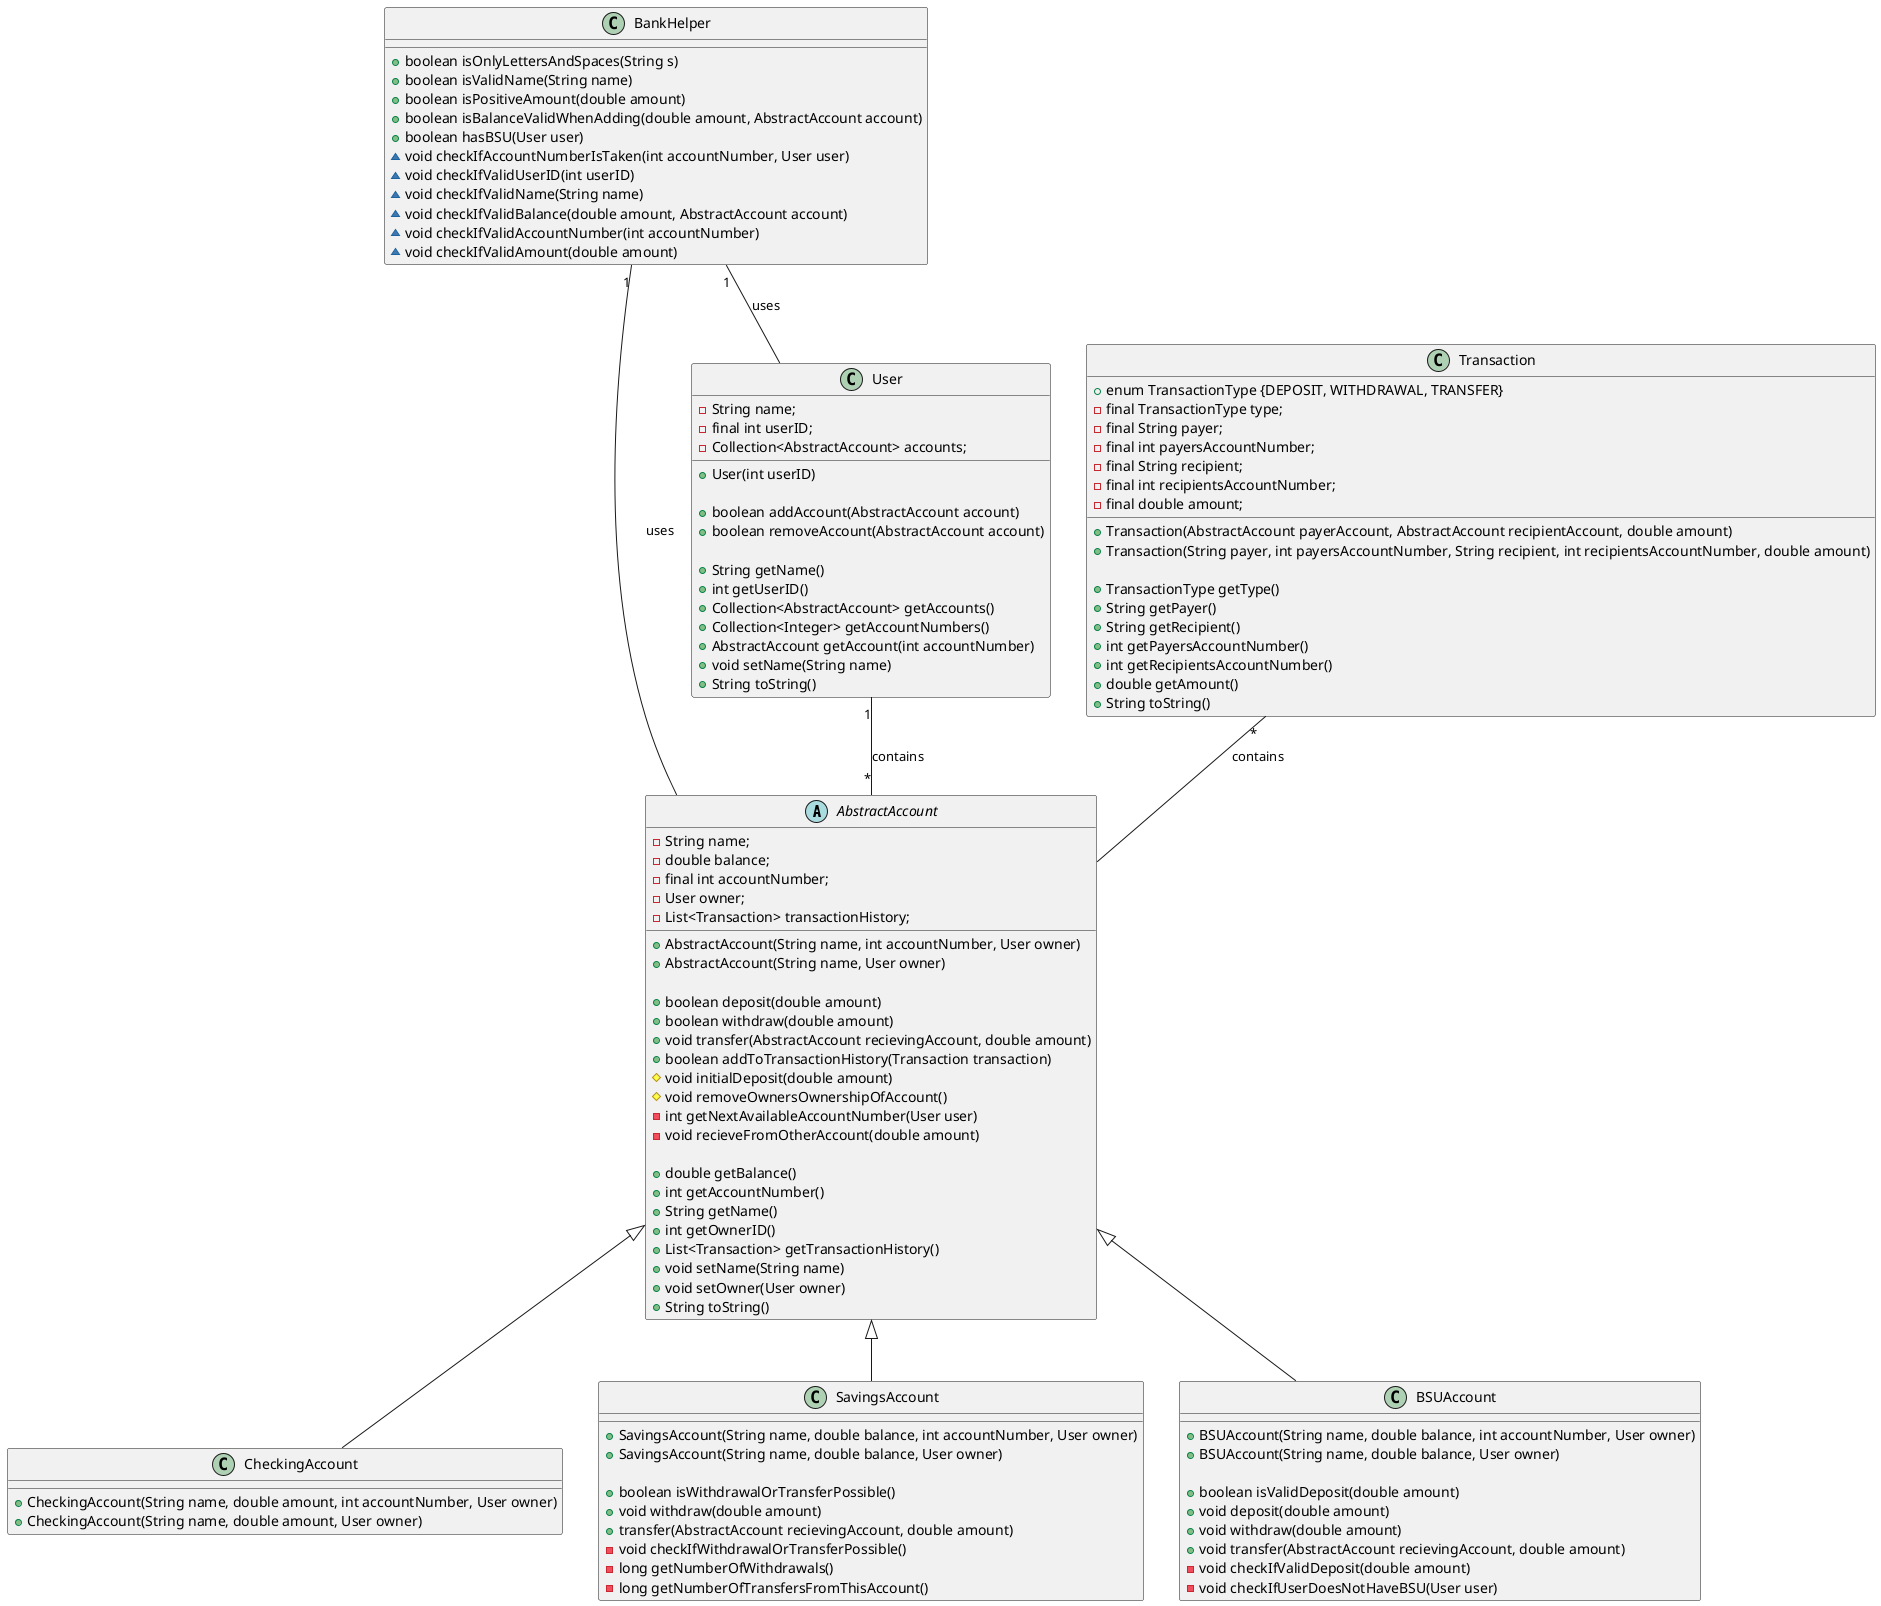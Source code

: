 /' Ulike definisjoner og typer blir spesifisert i diagrammene med spesielle tegn før navnet. 
- : Der en variabel blir definert private. I en png fil blir dette visualisert med en tom rød firkant.
+ : Der en variabel blir definert public. I en png fil blir dette visualisert med en tom grønn sirkel.
# : Der en variabel blir definert protected. I en png fil blir dette visualisert med en tom gul diamant.
~ : Der en variabel blir definert static. I en png fil blir dette visualisert med en tom blå trekant.
- : Der en funksjon blir definert private. I en png fil blir dette visualisert med en full rød firkant.
+ : Der en funksjon blir definert public. I en png fil blir dette visualisert med en full grønn sirkel.
# : Der en funksjon blir definert protected. I en png fil blir dette visualisert med en full gul diamant.
~ : Der en funksjon blir definert static. I en png fil blir dette visualisert med en full blå trekant.
'/


@startuml

abstract class AbstractAccount {
    - String name;
    - double balance;
    - final int accountNumber;
    - User owner;
    - List<Transaction> transactionHistory;
    
    + AbstractAccount(String name, int accountNumber, User owner)
    + AbstractAccount(String name, User owner)
    
    + boolean deposit(double amount)
    + boolean withdraw(double amount)
    + void transfer(AbstractAccount recievingAccount, double amount)
    + boolean addToTransactionHistory(Transaction transaction)
    # void initialDeposit(double amount)
    # void removeOwnersOwnershipOfAccount()
    - int getNextAvailableAccountNumber(User user)
    - void recieveFromOtherAccount(double amount)
    
    + double getBalance()
    + int getAccountNumber()
    + String getName()
    + int getOwnerID()
    + List<Transaction> getTransactionHistory()
    + void setName(String name)
    + void setOwner(User owner)
    + String toString()
}

class CheckingAccount {
    + CheckingAccount(String name, double amount, int accountNumber, User owner)
    + CheckingAccount(String name, double amount, User owner)
}

class SavingsAccount {
    + SavingsAccount(String name, double balance, int accountNumber, User owner)
    + SavingsAccount(String name, double balance, User owner)
    
    + boolean isWithdrawalOrTransferPossible()
    + void withdraw(double amount)
    + transfer(AbstractAccount recievingAccount, double amount)
    - void checkIfWithdrawalOrTransferPossible()
    - long getNumberOfWithdrawals()
    - long getNumberOfTransfersFromThisAccount()
}

class BSUAccount {
    + BSUAccount(String name, double balance, int accountNumber, User owner)
    + BSUAccount(String name, double balance, User owner)
    
    + boolean isValidDeposit(double amount)
    + void deposit(double amount)
    + void withdraw(double amount)
    + void transfer(AbstractAccount recievingAccount, double amount)
    - void checkIfValidDeposit(double amount)
    - void checkIfUserDoesNotHaveBSU(User user)
}

class User {
    - String name;
    - final int userID;
    - Collection<AbstractAccount> accounts;
    
    + User(int userID)
    
    + boolean addAccount(AbstractAccount account)
    + boolean removeAccount(AbstractAccount account)
    
    + String getName()
    + int getUserID()
    + Collection<AbstractAccount> getAccounts()
    + Collection<Integer> getAccountNumbers()
    + AbstractAccount getAccount(int accountNumber)
    + void setName(String name)
    + String toString()

}

class Transaction {
    + enum TransactionType {DEPOSIT, WITHDRAWAL, TRANSFER}
    - final TransactionType type;
    - final String payer;
    - final int payersAccountNumber;
    - final String recipient;
    - final int recipientsAccountNumber;
    - final double amount;
    
    + Transaction(AbstractAccount payerAccount, AbstractAccount recipientAccount, double amount)
    + Transaction(String payer, int payersAccountNumber, String recipient, int recipientsAccountNumber, double amount)
    
    + TransactionType getType()
    + String getPayer()
    + String getRecipient()
    + int getPayersAccountNumber()
    + int getRecipientsAccountNumber()
    + double getAmount()
    + String toString()
}

class BankHelper {
    + boolean isOnlyLettersAndSpaces(String s)
    + boolean isValidName(String name)
    + boolean isPositiveAmount(double amount)
    + boolean isBalanceValidWhenAdding(double amount, AbstractAccount account)
    + boolean hasBSU(User user)
    ~ void checkIfAccountNumberIsTaken(int accountNumber, User user)
    ~ void checkIfValidUserID(int userID)
    ~ void checkIfValidName(String name)
    ~ void checkIfValidBalance(double amount, AbstractAccount account)
    ~ void checkIfValidAccountNumber(int accountNumber)
    ~ void checkIfValidAmount(double amount)
}


AbstractAccount <|-- CheckingAccount 
AbstractAccount <|-- SavingsAccount 
AbstractAccount <|-- BSUAccount 

User "1" -- "*" AbstractAccount : contains

Transaction "*" -- AbstractAccount : contains

BankHelper "1" -- AbstractAccount : uses

BankHelper "1" -- User : uses


@enduml